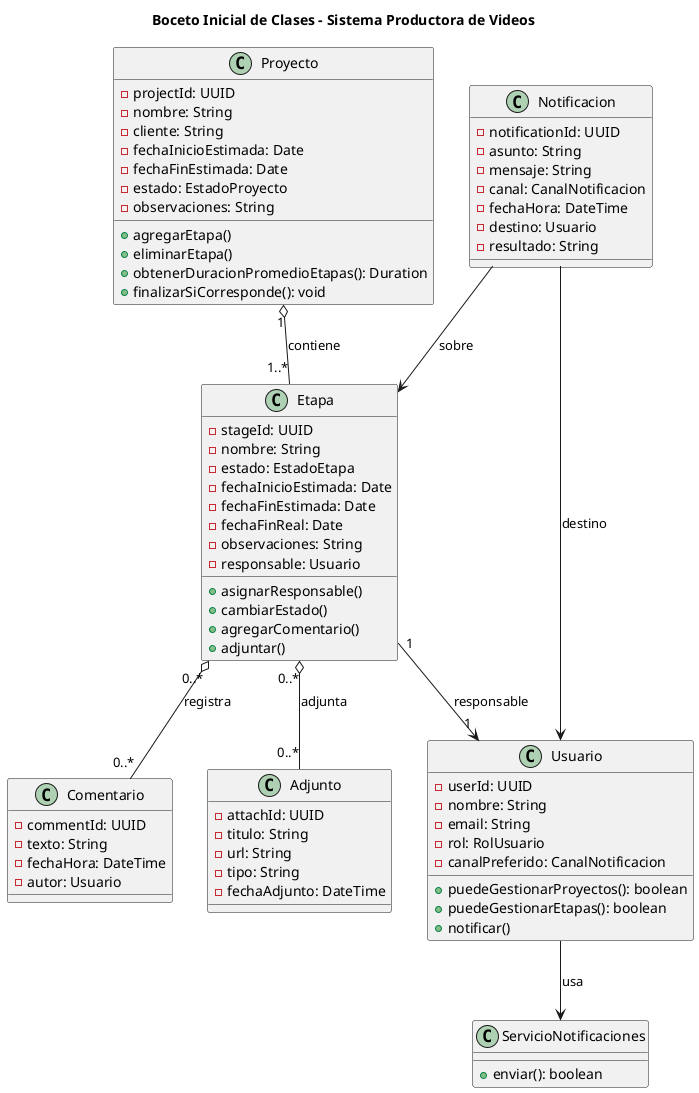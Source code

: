 @startuml Diagrama_Inicial
title Boceto Inicial de Clases - Sistema Productora de Videos

class Proyecto {
  - projectId: UUID
  - nombre: String
  - cliente: String
  - fechaInicioEstimada: Date
  - fechaFinEstimada: Date
  - estado: EstadoProyecto
  - observaciones: String
  + agregarEtapa()
  + eliminarEtapa()
  + obtenerDuracionPromedioEtapas(): Duration
  + finalizarSiCorresponde(): void
}

class Etapa {
  - stageId: UUID
  - nombre: String
  - estado: EstadoEtapa
  - fechaInicioEstimada: Date
  - fechaFinEstimada: Date
  - fechaFinReal: Date
  - observaciones: String
  - responsable: Usuario
  + asignarResponsable()
  + cambiarEstado()
  + agregarComentario()
  + adjuntar()
}

class Usuario {
  - userId: UUID
  - nombre: String
  - email: String
  - rol: RolUsuario
  - canalPreferido: CanalNotificacion
  + puedeGestionarProyectos(): boolean
  + puedeGestionarEtapas(): boolean
  + notificar()
}

class Comentario {
  - commentId: UUID
  - texto: String
  - fechaHora: DateTime
  - autor: Usuario
}

class Adjunto {
  - attachId: UUID
  - titulo: String
  - url: String
  - tipo: String
  - fechaAdjunto: DateTime
}

class Notificacion {
  - notificationId: UUID
  - asunto: String
  - mensaje: String
  - canal: CanalNotificacion
  - fechaHora: DateTime
  - destino: Usuario
  - resultado: String
}

class ServicioNotificaciones {
  + enviar(): boolean
}

' ==== RELACIONES ====
Proyecto "1" o-- "1..*" Etapa : contiene
Etapa "0..*" o-- "0..*" Comentario : registra
Etapa "0..*" o-- "0..*" Adjunto : adjunta
Etapa "1" --> "1" Usuario : responsable
Usuario --> ServicioNotificaciones : «usa»
Notificacion --> Usuario : destino
Notificacion --> Etapa : sobre

@enduml
